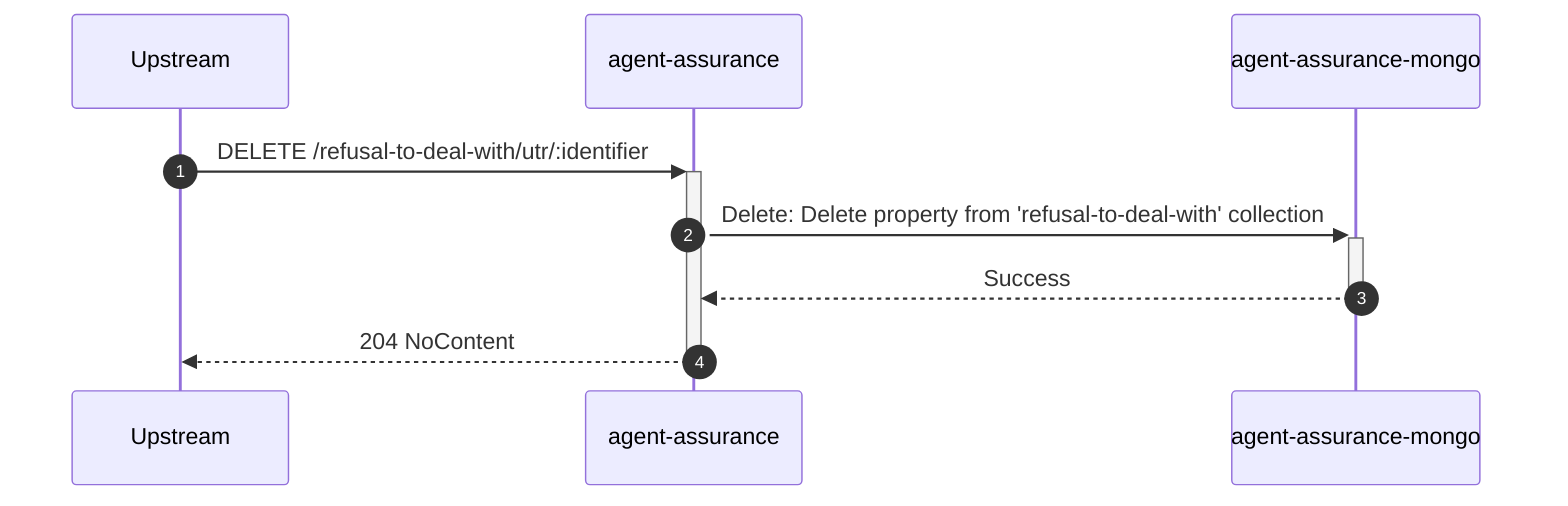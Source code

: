 sequenceDiagram
    autonumber
    participant Upstream
    participant agent-assurance
    participant agent-assurance-mongo

    Upstream->>+agent-assurance: DELETE /refusal-to-deal-with/utr/:identifier
    agent-assurance->>+agent-assurance-mongo: Delete: Delete property from 'refusal-to-deal-with' collection
    agent-assurance-mongo-->>-agent-assurance: Success
    agent-assurance-->>-Upstream: 204 NoContent